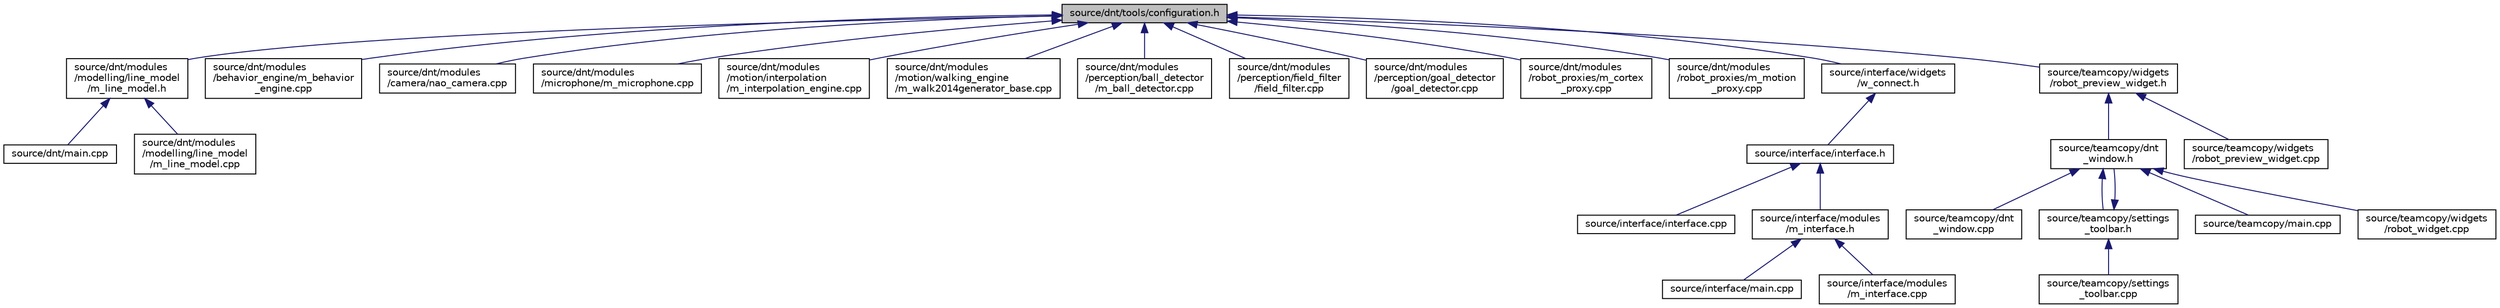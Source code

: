 digraph "source/dnt/tools/configuration.h"
{
  edge [fontname="Helvetica",fontsize="10",labelfontname="Helvetica",labelfontsize="10"];
  node [fontname="Helvetica",fontsize="10",shape=record];
  Node13 [label="source/dnt/tools/configuration.h",height=0.2,width=0.4,color="black", fillcolor="grey75", style="filled", fontcolor="black"];
  Node13 -> Node14 [dir="back",color="midnightblue",fontsize="10",style="solid",fontname="Helvetica"];
  Node14 [label="source/dnt/modules\l/modelling/line_model\l/m_line_model.h",height=0.2,width=0.4,color="black", fillcolor="white", style="filled",URL="$m__line__model_8h.html"];
  Node14 -> Node15 [dir="back",color="midnightblue",fontsize="10",style="solid",fontname="Helvetica"];
  Node15 [label="source/dnt/main.cpp",height=0.2,width=0.4,color="black", fillcolor="white", style="filled",URL="$dnt_2main_8cpp.html"];
  Node14 -> Node16 [dir="back",color="midnightblue",fontsize="10",style="solid",fontname="Helvetica"];
  Node16 [label="source/dnt/modules\l/modelling/line_model\l/m_line_model.cpp",height=0.2,width=0.4,color="black", fillcolor="white", style="filled",URL="$m__line__model_8cpp.html"];
  Node13 -> Node17 [dir="back",color="midnightblue",fontsize="10",style="solid",fontname="Helvetica"];
  Node17 [label="source/dnt/modules\l/behavior_engine/m_behavior\l_engine.cpp",height=0.2,width=0.4,color="black", fillcolor="white", style="filled",URL="$m__behavior__engine_8cpp.html"];
  Node13 -> Node18 [dir="back",color="midnightblue",fontsize="10",style="solid",fontname="Helvetica"];
  Node18 [label="source/dnt/modules\l/camera/nao_camera.cpp",height=0.2,width=0.4,color="black", fillcolor="white", style="filled",URL="$nao__camera_8cpp.html"];
  Node13 -> Node19 [dir="back",color="midnightblue",fontsize="10",style="solid",fontname="Helvetica"];
  Node19 [label="source/dnt/modules\l/microphone/m_microphone.cpp",height=0.2,width=0.4,color="black", fillcolor="white", style="filled",URL="$m__microphone_8cpp.html"];
  Node13 -> Node20 [dir="back",color="midnightblue",fontsize="10",style="solid",fontname="Helvetica"];
  Node20 [label="source/dnt/modules\l/motion/interpolation\l/m_interpolation_engine.cpp",height=0.2,width=0.4,color="black", fillcolor="white", style="filled",URL="$m__interpolation__engine_8cpp.html"];
  Node13 -> Node21 [dir="back",color="midnightblue",fontsize="10",style="solid",fontname="Helvetica"];
  Node21 [label="source/dnt/modules\l/motion/walking_engine\l/m_walk2014generator_base.cpp",height=0.2,width=0.4,color="black", fillcolor="white", style="filled",URL="$m__walk2014generator__base_8cpp.html"];
  Node13 -> Node22 [dir="back",color="midnightblue",fontsize="10",style="solid",fontname="Helvetica"];
  Node22 [label="source/dnt/modules\l/perception/ball_detector\l/m_ball_detector.cpp",height=0.2,width=0.4,color="black", fillcolor="white", style="filled",URL="$m__ball__detector_8cpp.html"];
  Node13 -> Node23 [dir="back",color="midnightblue",fontsize="10",style="solid",fontname="Helvetica"];
  Node23 [label="source/dnt/modules\l/perception/field_filter\l/field_filter.cpp",height=0.2,width=0.4,color="black", fillcolor="white", style="filled",URL="$field__filter_8cpp.html"];
  Node13 -> Node24 [dir="back",color="midnightblue",fontsize="10",style="solid",fontname="Helvetica"];
  Node24 [label="source/dnt/modules\l/perception/goal_detector\l/goal_detector.cpp",height=0.2,width=0.4,color="black", fillcolor="white", style="filled",URL="$goal__detector_8cpp.html"];
  Node13 -> Node25 [dir="back",color="midnightblue",fontsize="10",style="solid",fontname="Helvetica"];
  Node25 [label="source/dnt/modules\l/robot_proxies/m_cortex\l_proxy.cpp",height=0.2,width=0.4,color="black", fillcolor="white", style="filled",URL="$m__cortex__proxy_8cpp.html"];
  Node13 -> Node26 [dir="back",color="midnightblue",fontsize="10",style="solid",fontname="Helvetica"];
  Node26 [label="source/dnt/modules\l/robot_proxies/m_motion\l_proxy.cpp",height=0.2,width=0.4,color="black", fillcolor="white", style="filled",URL="$m__motion__proxy_8cpp.html"];
  Node13 -> Node27 [dir="back",color="midnightblue",fontsize="10",style="solid",fontname="Helvetica"];
  Node27 [label="source/interface/widgets\l/w_connect.h",height=0.2,width=0.4,color="black", fillcolor="white", style="filled",URL="$w__connect_8h.html"];
  Node27 -> Node28 [dir="back",color="midnightblue",fontsize="10",style="solid",fontname="Helvetica"];
  Node28 [label="source/interface/interface.h",height=0.2,width=0.4,color="black", fillcolor="white", style="filled",URL="$interface_8h.html"];
  Node28 -> Node29 [dir="back",color="midnightblue",fontsize="10",style="solid",fontname="Helvetica"];
  Node29 [label="source/interface/interface.cpp",height=0.2,width=0.4,color="black", fillcolor="white", style="filled",URL="$interface_8cpp.html"];
  Node28 -> Node30 [dir="back",color="midnightblue",fontsize="10",style="solid",fontname="Helvetica"];
  Node30 [label="source/interface/modules\l/m_interface.h",height=0.2,width=0.4,color="black", fillcolor="white", style="filled",URL="$m__interface_8h.html"];
  Node30 -> Node31 [dir="back",color="midnightblue",fontsize="10",style="solid",fontname="Helvetica"];
  Node31 [label="source/interface/main.cpp",height=0.2,width=0.4,color="black", fillcolor="white", style="filled",URL="$interface_2main_8cpp.html"];
  Node30 -> Node32 [dir="back",color="midnightblue",fontsize="10",style="solid",fontname="Helvetica"];
  Node32 [label="source/interface/modules\l/m_interface.cpp",height=0.2,width=0.4,color="black", fillcolor="white", style="filled",URL="$m__interface_8cpp.html"];
  Node13 -> Node33 [dir="back",color="midnightblue",fontsize="10",style="solid",fontname="Helvetica"];
  Node33 [label="source/teamcopy/widgets\l/robot_preview_widget.h",height=0.2,width=0.4,color="black", fillcolor="white", style="filled",URL="$robot__preview__widget_8h.html"];
  Node33 -> Node34 [dir="back",color="midnightblue",fontsize="10",style="solid",fontname="Helvetica"];
  Node34 [label="source/teamcopy/dnt\l_window.h",height=0.2,width=0.4,color="black", fillcolor="white", style="filled",URL="$dnt__window_8h.html"];
  Node34 -> Node35 [dir="back",color="midnightblue",fontsize="10",style="solid",fontname="Helvetica"];
  Node35 [label="source/teamcopy/dnt\l_window.cpp",height=0.2,width=0.4,color="black", fillcolor="white", style="filled",URL="$dnt__window_8cpp.html"];
  Node34 -> Node36 [dir="back",color="midnightblue",fontsize="10",style="solid",fontname="Helvetica"];
  Node36 [label="source/teamcopy/settings\l_toolbar.h",height=0.2,width=0.4,color="black", fillcolor="white", style="filled",URL="$settings__toolbar_8h.html"];
  Node36 -> Node34 [dir="back",color="midnightblue",fontsize="10",style="solid",fontname="Helvetica"];
  Node36 -> Node37 [dir="back",color="midnightblue",fontsize="10",style="solid",fontname="Helvetica"];
  Node37 [label="source/teamcopy/settings\l_toolbar.cpp",height=0.2,width=0.4,color="black", fillcolor="white", style="filled",URL="$settings__toolbar_8cpp.html"];
  Node34 -> Node38 [dir="back",color="midnightblue",fontsize="10",style="solid",fontname="Helvetica"];
  Node38 [label="source/teamcopy/main.cpp",height=0.2,width=0.4,color="black", fillcolor="white", style="filled",URL="$teamcopy_2main_8cpp.html"];
  Node34 -> Node39 [dir="back",color="midnightblue",fontsize="10",style="solid",fontname="Helvetica"];
  Node39 [label="source/teamcopy/widgets\l/robot_widget.cpp",height=0.2,width=0.4,color="black", fillcolor="white", style="filled",URL="$robot__widget_8cpp.html"];
  Node33 -> Node40 [dir="back",color="midnightblue",fontsize="10",style="solid",fontname="Helvetica"];
  Node40 [label="source/teamcopy/widgets\l/robot_preview_widget.cpp",height=0.2,width=0.4,color="black", fillcolor="white", style="filled",URL="$robot__preview__widget_8cpp.html"];
}
